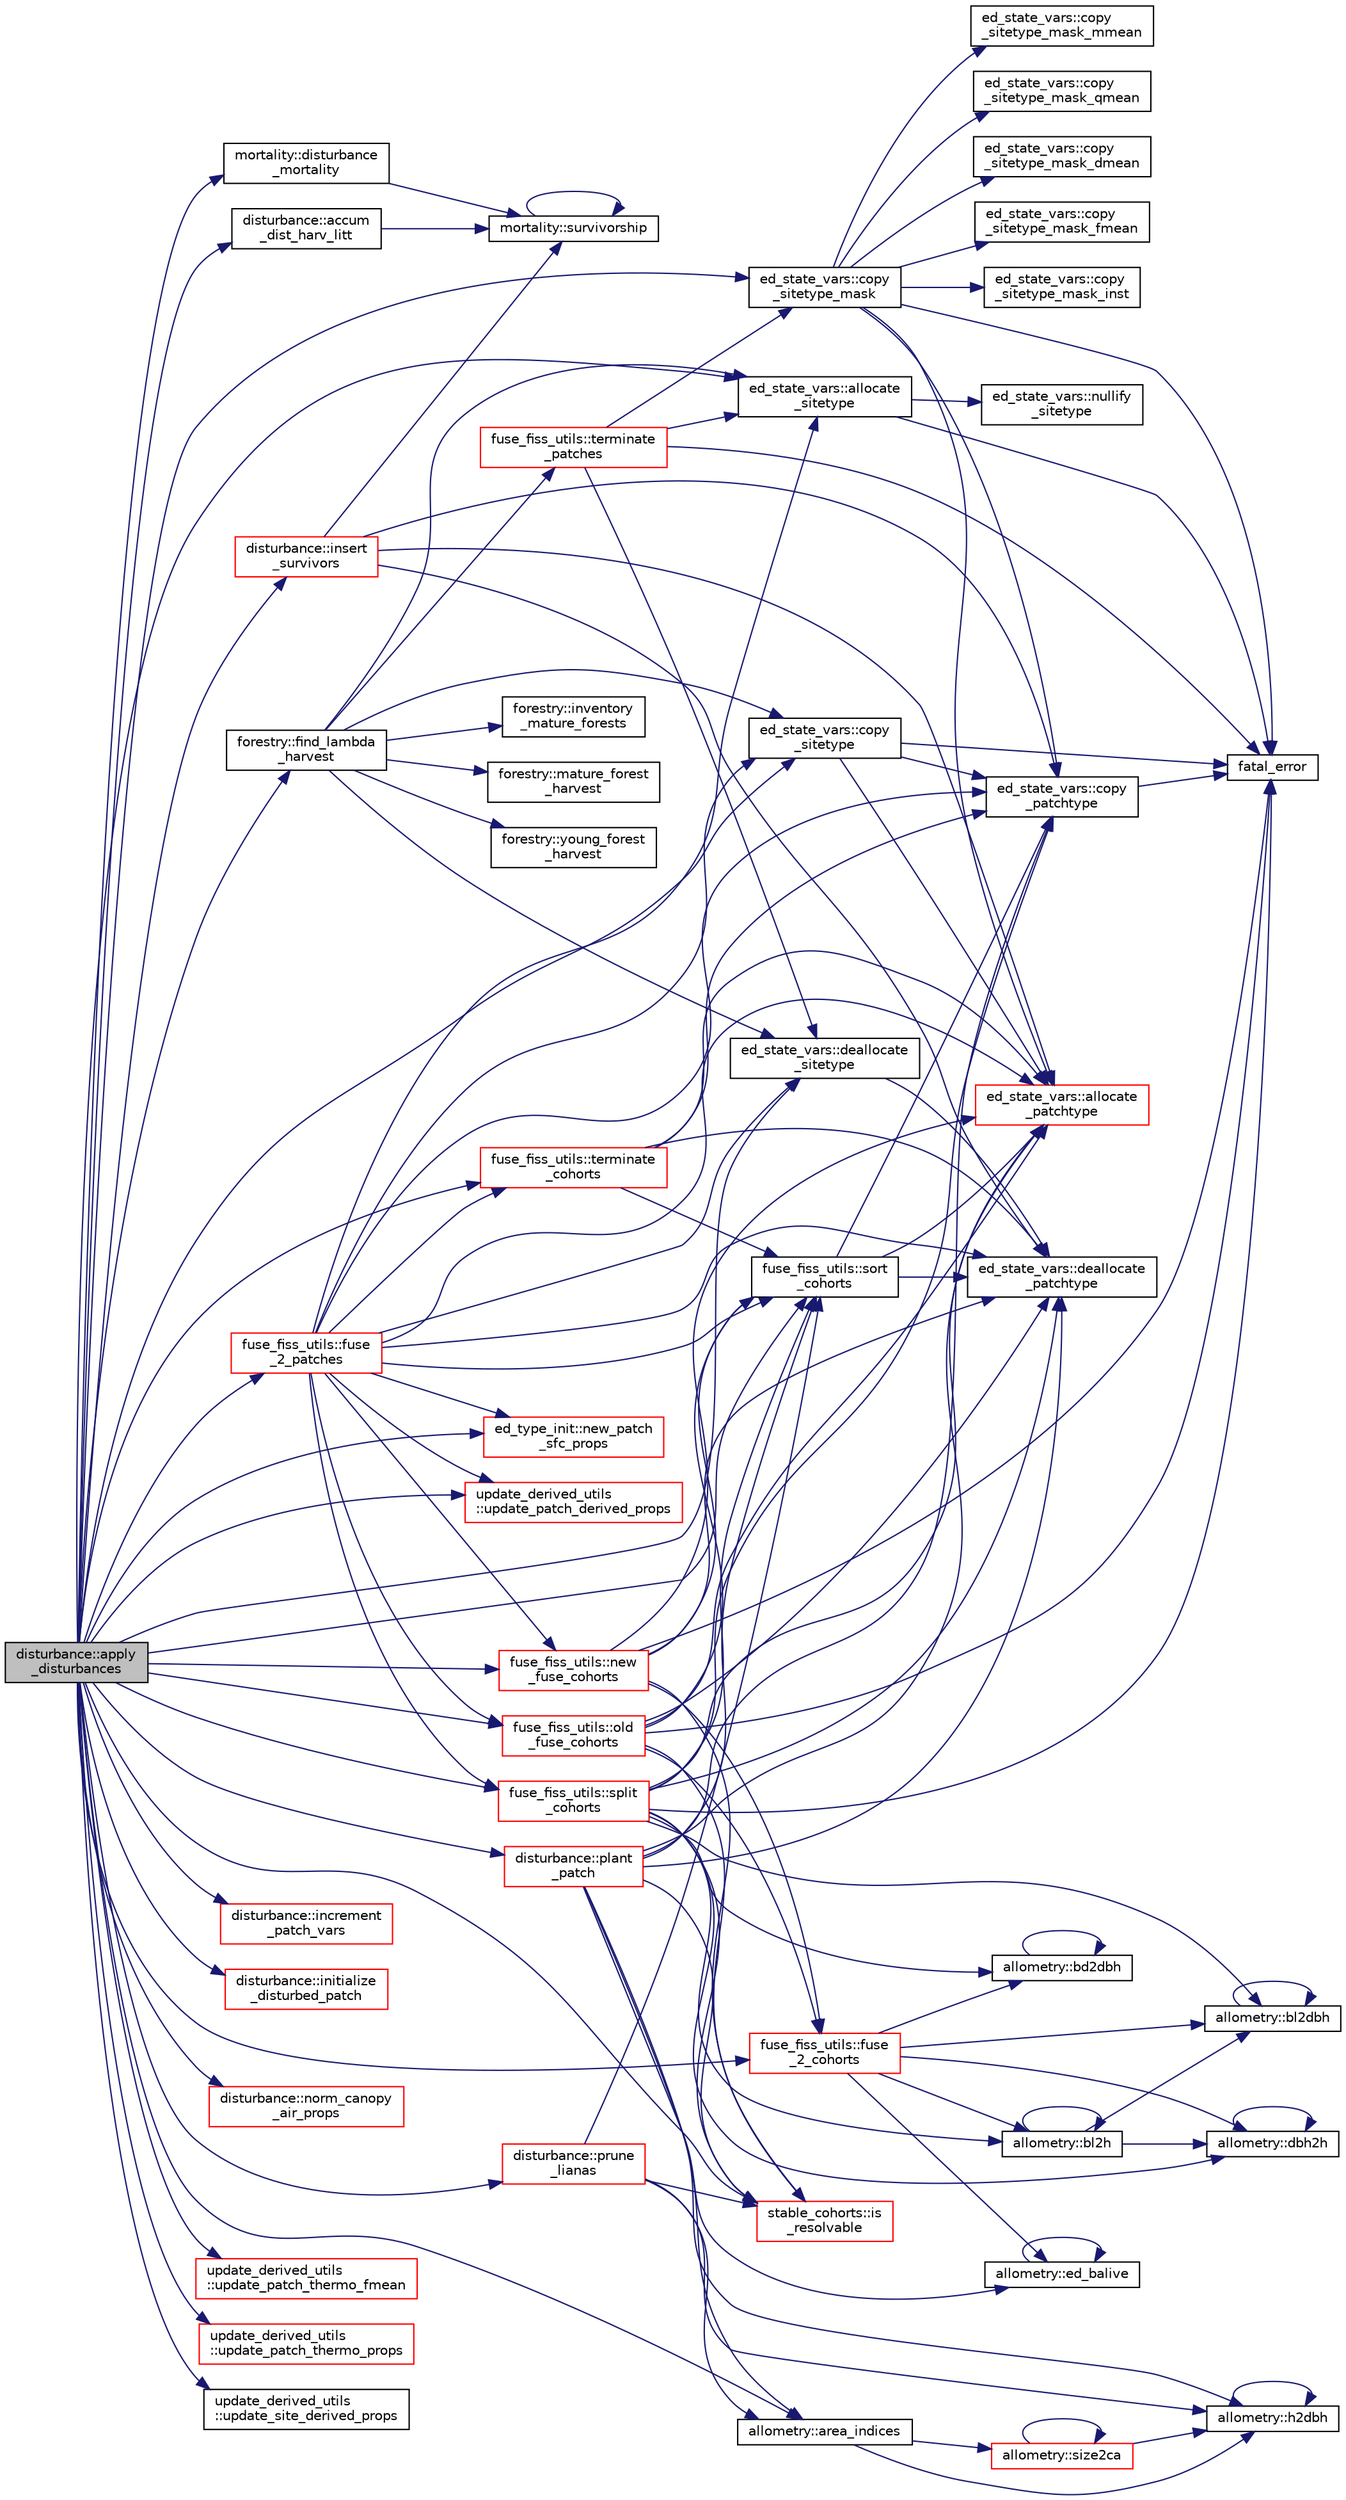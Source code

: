 digraph "disturbance::apply_disturbances"
{
 // LATEX_PDF_SIZE
  edge [fontname="Helvetica",fontsize="10",labelfontname="Helvetica",labelfontsize="10"];
  node [fontname="Helvetica",fontsize="10",shape=record];
  rankdir="LR";
  Node1 [label="disturbance::apply\l_disturbances",height=0.2,width=0.4,color="black", fillcolor="grey75", style="filled", fontcolor="black",tooltip=" "];
  Node1 -> Node2 [color="midnightblue",fontsize="10",style="solid",fontname="Helvetica"];
  Node2 [label="disturbance::accum\l_dist_harv_litt",height=0.2,width=0.4,color="black", fillcolor="white", style="filled",URL="$namespacedisturbance.html#a44269a58cefbf3d36c9a59d092540c04",tooltip=" "];
  Node2 -> Node3 [color="midnightblue",fontsize="10",style="solid",fontname="Helvetica"];
  Node3 [label="mortality::survivorship",height=0.2,width=0.4,color="black", fillcolor="white", style="filled",URL="$namespacemortality.html#ac9f747e1d8a610623b544a4976375c41",tooltip=" "];
  Node3 -> Node3 [color="midnightblue",fontsize="10",style="solid",fontname="Helvetica"];
  Node1 -> Node4 [color="midnightblue",fontsize="10",style="solid",fontname="Helvetica"];
  Node4 [label="ed_state_vars::allocate\l_sitetype",height=0.2,width=0.4,color="black", fillcolor="white", style="filled",URL="$namespaceed__state__vars.html#ac3b987ebbdc7c8cd956eb2634010edb9",tooltip="Allocates the patch-level variables."];
  Node4 -> Node5 [color="midnightblue",fontsize="10",style="solid",fontname="Helvetica"];
  Node5 [label="fatal_error",height=0.2,width=0.4,color="black", fillcolor="white", style="filled",URL="$fatal__error_8_f90.html#a2a2bff228716ab48a81c795b348d1665",tooltip=" "];
  Node4 -> Node6 [color="midnightblue",fontsize="10",style="solid",fontname="Helvetica"];
  Node6 [label="ed_state_vars::nullify\l_sitetype",height=0.2,width=0.4,color="black", fillcolor="white", style="filled",URL="$namespaceed__state__vars.html#aa13b6faa5a0031bd5df50581ac0db0ff",tooltip="Nullifies all patch pointers."];
  Node1 -> Node7 [color="midnightblue",fontsize="10",style="solid",fontname="Helvetica"];
  Node7 [label="allometry::area_indices",height=0.2,width=0.4,color="black", fillcolor="white", style="filled",URL="$namespaceallometry.html#ac715c0d308392f2b0eee93ab9ae210b1",tooltip=" "];
  Node7 -> Node8 [color="midnightblue",fontsize="10",style="solid",fontname="Helvetica"];
  Node8 [label="allometry::h2dbh",height=0.2,width=0.4,color="black", fillcolor="white", style="filled",URL="$namespaceallometry.html#a31aa8db06e86ec74efb5e692417399df",tooltip=" "];
  Node8 -> Node8 [color="midnightblue",fontsize="10",style="solid",fontname="Helvetica"];
  Node7 -> Node9 [color="midnightblue",fontsize="10",style="solid",fontname="Helvetica"];
  Node9 [label="allometry::size2ca",height=0.2,width=0.4,color="red", fillcolor="white", style="filled",URL="$namespaceallometry.html#aed6e96368f347aaebe3a7c16fe32289f",tooltip=" "];
  Node9 -> Node8 [color="midnightblue",fontsize="10",style="solid",fontname="Helvetica"];
  Node9 -> Node9 [color="midnightblue",fontsize="10",style="solid",fontname="Helvetica"];
  Node1 -> Node11 [color="midnightblue",fontsize="10",style="solid",fontname="Helvetica"];
  Node11 [label="ed_state_vars::copy\l_sitetype",height=0.2,width=0.4,color="black", fillcolor="white", style="filled",URL="$namespaceed__state__vars.html#a3bf78091394d79aec34dd97e18ff16db",tooltip="Copies a continuous chunk of patches from one place to another."];
  Node11 -> Node12 [color="midnightblue",fontsize="10",style="solid",fontname="Helvetica"];
  Node12 [label="ed_state_vars::allocate\l_patchtype",height=0.2,width=0.4,color="red", fillcolor="white", style="filled",URL="$namespaceed__state__vars.html#a4837fc010e19721a127c9a8b04874594",tooltip="Allocates the cohort-level variables."];
  Node11 -> Node14 [color="midnightblue",fontsize="10",style="solid",fontname="Helvetica"];
  Node14 [label="ed_state_vars::copy\l_patchtype",height=0.2,width=0.4,color="black", fillcolor="white", style="filled",URL="$namespaceed__state__vars.html#accd794e0e8d71ba375c3669097ae5c8d",tooltip="Copies a continuous chunk of cohorts from one place to another."];
  Node14 -> Node5 [color="midnightblue",fontsize="10",style="solid",fontname="Helvetica"];
  Node11 -> Node5 [color="midnightblue",fontsize="10",style="solid",fontname="Helvetica"];
  Node1 -> Node15 [color="midnightblue",fontsize="10",style="solid",fontname="Helvetica"];
  Node15 [label="ed_state_vars::copy\l_sitetype_mask",height=0.2,width=0.4,color="black", fillcolor="white", style="filled",URL="$namespaceed__state__vars.html#abd0a1c636db86530367e9d24e386ec22",tooltip="Copies part of one site from one place to another (only the ones where mask is .true...."];
  Node15 -> Node12 [color="midnightblue",fontsize="10",style="solid",fontname="Helvetica"];
  Node15 -> Node14 [color="midnightblue",fontsize="10",style="solid",fontname="Helvetica"];
  Node15 -> Node16 [color="midnightblue",fontsize="10",style="solid",fontname="Helvetica"];
  Node16 [label="ed_state_vars::copy\l_sitetype_mask_dmean",height=0.2,width=0.4,color="black", fillcolor="white", style="filled",URL="$namespaceed__state__vars.html#ac319365c7defa57422526b06b56bd61c",tooltip="Copies the variables that are dmean."];
  Node15 -> Node17 [color="midnightblue",fontsize="10",style="solid",fontname="Helvetica"];
  Node17 [label="ed_state_vars::copy\l_sitetype_mask_fmean",height=0.2,width=0.4,color="black", fillcolor="white", style="filled",URL="$namespaceed__state__vars.html#a6f38243f52095e9ee7da38e2b2ce81ab",tooltip="Copies the variables that are fmean."];
  Node15 -> Node18 [color="midnightblue",fontsize="10",style="solid",fontname="Helvetica"];
  Node18 [label="ed_state_vars::copy\l_sitetype_mask_inst",height=0.2,width=0.4,color="black", fillcolor="white", style="filled",URL="$namespaceed__state__vars.html#abef71303542156f0c150c4568b4828aa",tooltip="Copies the variables that are not fmean, dmean, mmean, mmsqu, qmean, and qmsqu."];
  Node15 -> Node19 [color="midnightblue",fontsize="10",style="solid",fontname="Helvetica"];
  Node19 [label="ed_state_vars::copy\l_sitetype_mask_mmean",height=0.2,width=0.4,color="black", fillcolor="white", style="filled",URL="$namespaceed__state__vars.html#a31ce6a86f04b6fb292bdf3a41dd3a66e",tooltip="Copies the variables that are mmean."];
  Node15 -> Node20 [color="midnightblue",fontsize="10",style="solid",fontname="Helvetica"];
  Node20 [label="ed_state_vars::copy\l_sitetype_mask_qmean",height=0.2,width=0.4,color="black", fillcolor="white", style="filled",URL="$namespaceed__state__vars.html#a2630aeadf5d56b1b603e8eb6c95b68eb",tooltip="Copies the variables that are qmean."];
  Node15 -> Node5 [color="midnightblue",fontsize="10",style="solid",fontname="Helvetica"];
  Node1 -> Node21 [color="midnightblue",fontsize="10",style="solid",fontname="Helvetica"];
  Node21 [label="ed_state_vars::deallocate\l_sitetype",height=0.2,width=0.4,color="black", fillcolor="white", style="filled",URL="$namespaceed__state__vars.html#a29881891f67226b191026267f094beb9",tooltip="De-allocates all patch pointers."];
  Node21 -> Node22 [color="midnightblue",fontsize="10",style="solid",fontname="Helvetica"];
  Node22 [label="ed_state_vars::deallocate\l_patchtype",height=0.2,width=0.4,color="black", fillcolor="white", style="filled",URL="$namespaceed__state__vars.html#a2845fb7d7264ed3c00651e9e46a16ed8",tooltip="De-allocates all cohort pointers."];
  Node1 -> Node23 [color="midnightblue",fontsize="10",style="solid",fontname="Helvetica"];
  Node23 [label="mortality::disturbance\l_mortality",height=0.2,width=0.4,color="black", fillcolor="white", style="filled",URL="$namespacemortality.html#a7454e09282570c5300efb68eaf958031",tooltip=" "];
  Node23 -> Node3 [color="midnightblue",fontsize="10",style="solid",fontname="Helvetica"];
  Node1 -> Node24 [color="midnightblue",fontsize="10",style="solid",fontname="Helvetica"];
  Node24 [label="forestry::find_lambda\l_harvest",height=0.2,width=0.4,color="black", fillcolor="white", style="filled",URL="$namespaceforestry.html#a9b3256e9e2c491253767fefaa9e1f87b",tooltip=" "];
  Node24 -> Node4 [color="midnightblue",fontsize="10",style="solid",fontname="Helvetica"];
  Node24 -> Node11 [color="midnightblue",fontsize="10",style="solid",fontname="Helvetica"];
  Node24 -> Node21 [color="midnightblue",fontsize="10",style="solid",fontname="Helvetica"];
  Node24 -> Node25 [color="midnightblue",fontsize="10",style="solid",fontname="Helvetica"];
  Node25 [label="forestry::inventory\l_mature_forests",height=0.2,width=0.4,color="black", fillcolor="white", style="filled",URL="$namespaceforestry.html#ac136a8e1e23fe3f009ef800e2e58c755",tooltip=" "];
  Node24 -> Node26 [color="midnightblue",fontsize="10",style="solid",fontname="Helvetica"];
  Node26 [label="forestry::mature_forest\l_harvest",height=0.2,width=0.4,color="black", fillcolor="white", style="filled",URL="$namespaceforestry.html#a01e4945aed4a59d551e86245008b18fd",tooltip=" "];
  Node24 -> Node27 [color="midnightblue",fontsize="10",style="solid",fontname="Helvetica"];
  Node27 [label="fuse_fiss_utils::terminate\l_patches",height=0.2,width=0.4,color="red", fillcolor="white", style="filled",URL="$namespacefuse__fiss__utils.html#ac687a950d92b23661a3d3ef73b723201",tooltip="This subroutine will eliminate tiny or empty patches. This is intended to eliminate patches that have..."];
  Node27 -> Node4 [color="midnightblue",fontsize="10",style="solid",fontname="Helvetica"];
  Node27 -> Node15 [color="midnightblue",fontsize="10",style="solid",fontname="Helvetica"];
  Node27 -> Node21 [color="midnightblue",fontsize="10",style="solid",fontname="Helvetica"];
  Node27 -> Node5 [color="midnightblue",fontsize="10",style="solid",fontname="Helvetica"];
  Node24 -> Node29 [color="midnightblue",fontsize="10",style="solid",fontname="Helvetica"];
  Node29 [label="forestry::young_forest\l_harvest",height=0.2,width=0.4,color="black", fillcolor="white", style="filled",URL="$namespaceforestry.html#a7506bf2b381e561027e282269b3f03c5",tooltip=" "];
  Node1 -> Node30 [color="midnightblue",fontsize="10",style="solid",fontname="Helvetica"];
  Node30 [label="fuse_fiss_utils::fuse\l_2_cohorts",height=0.2,width=0.4,color="red", fillcolor="white", style="filled",URL="$namespacefuse__fiss__utils.html#a2fc600375d38f7ddcf60ebf5da725971",tooltip="This subroutine will merge two cohorts into 1."];
  Node30 -> Node31 [color="midnightblue",fontsize="10",style="solid",fontname="Helvetica"];
  Node31 [label="allometry::bd2dbh",height=0.2,width=0.4,color="black", fillcolor="white", style="filled",URL="$namespaceallometry.html#ab6e678cf9b820dfc053d8c150bb21372",tooltip=" "];
  Node31 -> Node31 [color="midnightblue",fontsize="10",style="solid",fontname="Helvetica"];
  Node30 -> Node32 [color="midnightblue",fontsize="10",style="solid",fontname="Helvetica"];
  Node32 [label="allometry::bl2dbh",height=0.2,width=0.4,color="black", fillcolor="white", style="filled",URL="$namespaceallometry.html#a67787845882155e7adf0cbb05b268d7c",tooltip=" "];
  Node32 -> Node32 [color="midnightblue",fontsize="10",style="solid",fontname="Helvetica"];
  Node30 -> Node33 [color="midnightblue",fontsize="10",style="solid",fontname="Helvetica"];
  Node33 [label="allometry::bl2h",height=0.2,width=0.4,color="black", fillcolor="white", style="filled",URL="$namespaceallometry.html#a1f747b7e54286ecc0674e969deae51f6",tooltip=" "];
  Node33 -> Node32 [color="midnightblue",fontsize="10",style="solid",fontname="Helvetica"];
  Node33 -> Node33 [color="midnightblue",fontsize="10",style="solid",fontname="Helvetica"];
  Node33 -> Node34 [color="midnightblue",fontsize="10",style="solid",fontname="Helvetica"];
  Node34 [label="allometry::dbh2h",height=0.2,width=0.4,color="black", fillcolor="white", style="filled",URL="$namespaceallometry.html#a56f11dc07da4d5e7114dc37d6cc5f2cc",tooltip=" "];
  Node34 -> Node34 [color="midnightblue",fontsize="10",style="solid",fontname="Helvetica"];
  Node30 -> Node34 [color="midnightblue",fontsize="10",style="solid",fontname="Helvetica"];
  Node30 -> Node35 [color="midnightblue",fontsize="10",style="solid",fontname="Helvetica"];
  Node35 [label="allometry::ed_balive",height=0.2,width=0.4,color="black", fillcolor="white", style="filled",URL="$namespaceallometry.html#a5bd25d4c4a3c5dda8a2158e3c7c57792",tooltip=" "];
  Node35 -> Node35 [color="midnightblue",fontsize="10",style="solid",fontname="Helvetica"];
  Node1 -> Node50 [color="midnightblue",fontsize="10",style="solid",fontname="Helvetica"];
  Node50 [label="fuse_fiss_utils::fuse\l_2_patches",height=0.2,width=0.4,color="red", fillcolor="white", style="filled",URL="$namespacefuse__fiss__utils.html#a9d06bb3b18a9c6bf45b3cc30b01cb4be",tooltip="This subroutine will merge two patches into 1."];
  Node50 -> Node12 [color="midnightblue",fontsize="10",style="solid",fontname="Helvetica"];
  Node50 -> Node4 [color="midnightblue",fontsize="10",style="solid",fontname="Helvetica"];
  Node50 -> Node14 [color="midnightblue",fontsize="10",style="solid",fontname="Helvetica"];
  Node50 -> Node11 [color="midnightblue",fontsize="10",style="solid",fontname="Helvetica"];
  Node50 -> Node22 [color="midnightblue",fontsize="10",style="solid",fontname="Helvetica"];
  Node50 -> Node21 [color="midnightblue",fontsize="10",style="solid",fontname="Helvetica"];
  Node50 -> Node63 [color="midnightblue",fontsize="10",style="solid",fontname="Helvetica"];
  Node63 [label="fuse_fiss_utils::new\l_fuse_cohorts",height=0.2,width=0.4,color="red", fillcolor="white", style="filled",URL="$namespacefuse__fiss__utils.html#a58e649bf27d8b87ff164e16ba0c3bccb",tooltip="This subroutine will perform cohort fusion based on various similarity criteria to determine whether ..."];
  Node63 -> Node12 [color="midnightblue",fontsize="10",style="solid",fontname="Helvetica"];
  Node63 -> Node22 [color="midnightblue",fontsize="10",style="solid",fontname="Helvetica"];
  Node63 -> Node5 [color="midnightblue",fontsize="10",style="solid",fontname="Helvetica"];
  Node63 -> Node30 [color="midnightblue",fontsize="10",style="solid",fontname="Helvetica"];
  Node63 -> Node71 [color="midnightblue",fontsize="10",style="solid",fontname="Helvetica"];
  Node71 [label="stable_cohorts::is\l_resolvable",height=0.2,width=0.4,color="red", fillcolor="white", style="filled",URL="$namespacestable__cohorts.html#a00b7ade90014855bc382264976df8d53",tooltip=" "];
  Node63 -> Node78 [color="midnightblue",fontsize="10",style="solid",fontname="Helvetica"];
  Node78 [label="fuse_fiss_utils::sort\l_cohorts",height=0.2,width=0.4,color="black", fillcolor="white", style="filled",URL="$namespacefuse__fiss__utils.html#a31e4835d2465d1400c7cbbb51976b341",tooltip="This subroutine will sort the cohorts by size (1st = tallest, last = shortest.)"];
  Node78 -> Node12 [color="midnightblue",fontsize="10",style="solid",fontname="Helvetica"];
  Node78 -> Node14 [color="midnightblue",fontsize="10",style="solid",fontname="Helvetica"];
  Node78 -> Node22 [color="midnightblue",fontsize="10",style="solid",fontname="Helvetica"];
  Node50 -> Node79 [color="midnightblue",fontsize="10",style="solid",fontname="Helvetica"];
  Node79 [label="ed_type_init::new_patch\l_sfc_props",height=0.2,width=0.4,color="red", fillcolor="white", style="filled",URL="$namespaceed__type__init.html#a580609d92a0bb3edd1f381c76c833ad8",tooltip=" "];
  Node50 -> Node82 [color="midnightblue",fontsize="10",style="solid",fontname="Helvetica"];
  Node82 [label="fuse_fiss_utils::old\l_fuse_cohorts",height=0.2,width=0.4,color="red", fillcolor="white", style="filled",URL="$namespacefuse__fiss__utils.html#a331f78834118341c99058f69325c95fc",tooltip=" "];
  Node82 -> Node12 [color="midnightblue",fontsize="10",style="solid",fontname="Helvetica"];
  Node82 -> Node22 [color="midnightblue",fontsize="10",style="solid",fontname="Helvetica"];
  Node82 -> Node5 [color="midnightblue",fontsize="10",style="solid",fontname="Helvetica"];
  Node82 -> Node30 [color="midnightblue",fontsize="10",style="solid",fontname="Helvetica"];
  Node82 -> Node71 [color="midnightblue",fontsize="10",style="solid",fontname="Helvetica"];
  Node82 -> Node78 [color="midnightblue",fontsize="10",style="solid",fontname="Helvetica"];
  Node50 -> Node78 [color="midnightblue",fontsize="10",style="solid",fontname="Helvetica"];
  Node50 -> Node85 [color="midnightblue",fontsize="10",style="solid",fontname="Helvetica"];
  Node85 [label="fuse_fiss_utils::split\l_cohorts",height=0.2,width=0.4,color="red", fillcolor="white", style="filled",URL="$namespacefuse__fiss__utils.html#acca6c05e04827c45b18ddb564c537de9",tooltip="This subroutine will split two cohorts if its LAI has become too large."];
  Node85 -> Node12 [color="midnightblue",fontsize="10",style="solid",fontname="Helvetica"];
  Node85 -> Node31 [color="midnightblue",fontsize="10",style="solid",fontname="Helvetica"];
  Node85 -> Node32 [color="midnightblue",fontsize="10",style="solid",fontname="Helvetica"];
  Node85 -> Node33 [color="midnightblue",fontsize="10",style="solid",fontname="Helvetica"];
  Node85 -> Node14 [color="midnightblue",fontsize="10",style="solid",fontname="Helvetica"];
  Node85 -> Node34 [color="midnightblue",fontsize="10",style="solid",fontname="Helvetica"];
  Node85 -> Node22 [color="midnightblue",fontsize="10",style="solid",fontname="Helvetica"];
  Node85 -> Node5 [color="midnightblue",fontsize="10",style="solid",fontname="Helvetica"];
  Node85 -> Node71 [color="midnightblue",fontsize="10",style="solid",fontname="Helvetica"];
  Node85 -> Node78 [color="midnightblue",fontsize="10",style="solid",fontname="Helvetica"];
  Node50 -> Node87 [color="midnightblue",fontsize="10",style="solid",fontname="Helvetica"];
  Node87 [label="fuse_fiss_utils::terminate\l_cohorts",height=0.2,width=0.4,color="red", fillcolor="white", style="filled",URL="$namespacefuse__fiss__utils.html#a8afe150340753f32f88a5033afb66ff1",tooltip="This subroutine will eliminate cohorts based on their sizes. This is intended to eliminate cohorts th..."];
  Node87 -> Node12 [color="midnightblue",fontsize="10",style="solid",fontname="Helvetica"];
  Node87 -> Node14 [color="midnightblue",fontsize="10",style="solid",fontname="Helvetica"];
  Node87 -> Node22 [color="midnightblue",fontsize="10",style="solid",fontname="Helvetica"];
  Node87 -> Node78 [color="midnightblue",fontsize="10",style="solid",fontname="Helvetica"];
  Node50 -> Node97 [color="midnightblue",fontsize="10",style="solid",fontname="Helvetica"];
  Node97 [label="update_derived_utils\l::update_patch_derived_props",height=0.2,width=0.4,color="red", fillcolor="white", style="filled",URL="$namespaceupdate__derived__utils.html#a5405d4f087e58593585a72bcf6081b1c",tooltip=" "];
  Node1 -> Node100 [color="midnightblue",fontsize="10",style="solid",fontname="Helvetica"];
  Node100 [label="disturbance::increment\l_patch_vars",height=0.2,width=0.4,color="red", fillcolor="white", style="filled",URL="$namespacedisturbance.html#ab33ac0d51075802826da5aea14a1f041",tooltip=" "];
  Node1 -> Node101 [color="midnightblue",fontsize="10",style="solid",fontname="Helvetica"];
  Node101 [label="disturbance::initialize\l_disturbed_patch",height=0.2,width=0.4,color="red", fillcolor="white", style="filled",URL="$namespacedisturbance.html#afcbe52e3d9dad6032e95f57f9f9b7664",tooltip=" "];
  Node1 -> Node103 [color="midnightblue",fontsize="10",style="solid",fontname="Helvetica"];
  Node103 [label="disturbance::insert\l_survivors",height=0.2,width=0.4,color="red", fillcolor="white", style="filled",URL="$namespacedisturbance.html#ad9601a2559ba648f252932de2f588499",tooltip=" "];
  Node103 -> Node12 [color="midnightblue",fontsize="10",style="solid",fontname="Helvetica"];
  Node103 -> Node14 [color="midnightblue",fontsize="10",style="solid",fontname="Helvetica"];
  Node103 -> Node22 [color="midnightblue",fontsize="10",style="solid",fontname="Helvetica"];
  Node103 -> Node3 [color="midnightblue",fontsize="10",style="solid",fontname="Helvetica"];
  Node1 -> Node71 [color="midnightblue",fontsize="10",style="solid",fontname="Helvetica"];
  Node1 -> Node63 [color="midnightblue",fontsize="10",style="solid",fontname="Helvetica"];
  Node1 -> Node79 [color="midnightblue",fontsize="10",style="solid",fontname="Helvetica"];
  Node1 -> Node104 [color="midnightblue",fontsize="10",style="solid",fontname="Helvetica"];
  Node104 [label="disturbance::norm_canopy\l_air_props",height=0.2,width=0.4,color="red", fillcolor="white", style="filled",URL="$namespacedisturbance.html#a0f0f927fe7a75b128bea9a15d726d8cf",tooltip=" "];
  Node1 -> Node82 [color="midnightblue",fontsize="10",style="solid",fontname="Helvetica"];
  Node1 -> Node106 [color="midnightblue",fontsize="10",style="solid",fontname="Helvetica"];
  Node106 [label="disturbance::plant\l_patch",height=0.2,width=0.4,color="red", fillcolor="white", style="filled",URL="$namespacedisturbance.html#ab9582ce139b127edbddc824c2d9f1df3",tooltip=" "];
  Node106 -> Node12 [color="midnightblue",fontsize="10",style="solid",fontname="Helvetica"];
  Node106 -> Node7 [color="midnightblue",fontsize="10",style="solid",fontname="Helvetica"];
  Node106 -> Node14 [color="midnightblue",fontsize="10",style="solid",fontname="Helvetica"];
  Node106 -> Node22 [color="midnightblue",fontsize="10",style="solid",fontname="Helvetica"];
  Node106 -> Node35 [color="midnightblue",fontsize="10",style="solid",fontname="Helvetica"];
  Node106 -> Node8 [color="midnightblue",fontsize="10",style="solid",fontname="Helvetica"];
  Node106 -> Node71 [color="midnightblue",fontsize="10",style="solid",fontname="Helvetica"];
  Node106 -> Node78 [color="midnightblue",fontsize="10",style="solid",fontname="Helvetica"];
  Node1 -> Node113 [color="midnightblue",fontsize="10",style="solid",fontname="Helvetica"];
  Node113 [label="disturbance::prune\l_lianas",height=0.2,width=0.4,color="red", fillcolor="white", style="filled",URL="$namespacedisturbance.html#a1999d953face6c955cc832c0c9e4f223",tooltip=" "];
  Node113 -> Node7 [color="midnightblue",fontsize="10",style="solid",fontname="Helvetica"];
  Node113 -> Node8 [color="midnightblue",fontsize="10",style="solid",fontname="Helvetica"];
  Node113 -> Node71 [color="midnightblue",fontsize="10",style="solid",fontname="Helvetica"];
  Node113 -> Node78 [color="midnightblue",fontsize="10",style="solid",fontname="Helvetica"];
  Node1 -> Node78 [color="midnightblue",fontsize="10",style="solid",fontname="Helvetica"];
  Node1 -> Node85 [color="midnightblue",fontsize="10",style="solid",fontname="Helvetica"];
  Node1 -> Node87 [color="midnightblue",fontsize="10",style="solid",fontname="Helvetica"];
  Node1 -> Node97 [color="midnightblue",fontsize="10",style="solid",fontname="Helvetica"];
  Node1 -> Node114 [color="midnightblue",fontsize="10",style="solid",fontname="Helvetica"];
  Node114 [label="update_derived_utils\l::update_patch_thermo_fmean",height=0.2,width=0.4,color="red", fillcolor="white", style="filled",URL="$namespaceupdate__derived__utils.html#a4971b118cbad321603f742a929e2ddf3",tooltip=" "];
  Node1 -> Node115 [color="midnightblue",fontsize="10",style="solid",fontname="Helvetica"];
  Node115 [label="update_derived_utils\l::update_patch_thermo_props",height=0.2,width=0.4,color="red", fillcolor="white", style="filled",URL="$namespaceupdate__derived__utils.html#a9d77c42f32198aa87e8aee961009bef3",tooltip=" "];
  Node1 -> Node116 [color="midnightblue",fontsize="10",style="solid",fontname="Helvetica"];
  Node116 [label="update_derived_utils\l::update_site_derived_props",height=0.2,width=0.4,color="black", fillcolor="white", style="filled",URL="$namespaceupdate__derived__utils.html#a5286b7242911faccf91eb1f9d9944e55",tooltip=" "];
}
